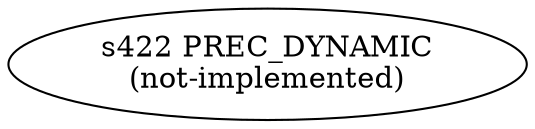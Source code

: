 
  digraph jsx_opening_element {
  
    rankdir=LR;
  
    s422 [label="s422 PREC_DYNAMIC\n(not-implemented)"];
  
  }
  